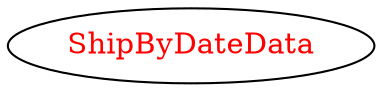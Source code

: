 digraph dependencyGraph {
 concentrate=true;
 ranksep="2.0";
 rankdir="LR"; 
 splines="ortho";
"ShipByDateData" [fontcolor="red"];
}